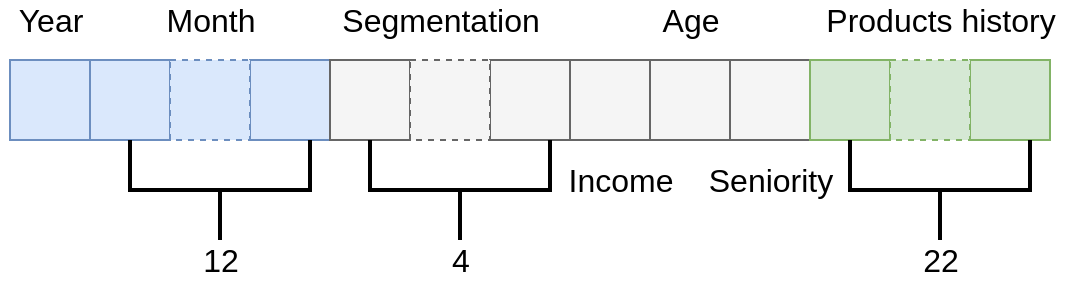 <mxfile version="13.9.6" type="device"><diagram id="w1hqAd_aWrk6tXzJT_X2" name="Page-1"><mxGraphModel dx="1038" dy="548" grid="1" gridSize="10" guides="1" tooltips="1" connect="1" arrows="1" fold="1" page="1" pageScale="1" pageWidth="850" pageHeight="1100" math="0" shadow="0"><root><mxCell id="0"/><mxCell id="1" parent="0"/><mxCell id="FrfveiK_yIXA5zRhPzFY-1" value="" style="rounded=0;whiteSpace=wrap;html=1;fillColor=#dae8fc;strokeColor=#6c8ebf;" vertex="1" parent="1"><mxGeometry x="40" y="200" width="40" height="40" as="geometry"/></mxCell><mxCell id="FrfveiK_yIXA5zRhPzFY-2" value="" style="rounded=0;whiteSpace=wrap;html=1;fillColor=#dae8fc;strokeColor=#6c8ebf;" vertex="1" parent="1"><mxGeometry x="80" y="200" width="40" height="40" as="geometry"/></mxCell><mxCell id="FrfveiK_yIXA5zRhPzFY-3" value="" style="rounded=0;whiteSpace=wrap;html=1;fillColor=#dae8fc;strokeColor=#6c8ebf;" vertex="1" parent="1"><mxGeometry x="160" y="200" width="40" height="40" as="geometry"/></mxCell><mxCell id="FrfveiK_yIXA5zRhPzFY-4" value="" style="rounded=0;whiteSpace=wrap;html=1;fillColor=#f5f5f5;strokeColor=#666666;fontColor=#333333;" vertex="1" parent="1"><mxGeometry x="200" y="200" width="40" height="40" as="geometry"/></mxCell><mxCell id="FrfveiK_yIXA5zRhPzFY-5" value="" style="rounded=0;whiteSpace=wrap;html=1;fillColor=#f5f5f5;strokeColor=#666666;fontColor=#333333;" vertex="1" parent="1"><mxGeometry x="280" y="200" width="40" height="40" as="geometry"/></mxCell><mxCell id="FrfveiK_yIXA5zRhPzFY-6" value="" style="rounded=0;whiteSpace=wrap;html=1;fillColor=#f5f5f5;strokeColor=#666666;fontColor=#333333;" vertex="1" parent="1"><mxGeometry x="400" y="200" width="40" height="40" as="geometry"/></mxCell><mxCell id="FrfveiK_yIXA5zRhPzFY-7" value="" style="rounded=0;whiteSpace=wrap;html=1;fillColor=#f5f5f5;strokeColor=#666666;fontColor=#333333;" vertex="1" parent="1"><mxGeometry x="360" y="200" width="40" height="40" as="geometry"/></mxCell><mxCell id="FrfveiK_yIXA5zRhPzFY-8" value="" style="rounded=0;whiteSpace=wrap;html=1;fillColor=#f5f5f5;strokeColor=#666666;fontColor=#333333;" vertex="1" parent="1"><mxGeometry x="320" y="200" width="40" height="40" as="geometry"/></mxCell><mxCell id="FrfveiK_yIXA5zRhPzFY-9" value="" style="rounded=0;whiteSpace=wrap;html=1;fillColor=#d5e8d4;strokeColor=#82b366;" vertex="1" parent="1"><mxGeometry x="520" y="200" width="40" height="40" as="geometry"/></mxCell><mxCell id="FrfveiK_yIXA5zRhPzFY-10" value="" style="rounded=0;whiteSpace=wrap;html=1;fillColor=#d5e8d4;strokeColor=#82b366;" vertex="1" parent="1"><mxGeometry x="440" y="200" width="40" height="40" as="geometry"/></mxCell><mxCell id="FrfveiK_yIXA5zRhPzFY-11" value="" style="strokeWidth=2;html=1;shape=mxgraph.flowchart.annotation_2;align=left;labelPosition=right;pointerEvents=1;rotation=-90;" vertex="1" parent="1"><mxGeometry x="120" y="220" width="50" height="90" as="geometry"/></mxCell><mxCell id="FrfveiK_yIXA5zRhPzFY-12" value="" style="strokeWidth=2;html=1;shape=mxgraph.flowchart.annotation_2;align=left;labelPosition=right;pointerEvents=1;rotation=-90;" vertex="1" parent="1"><mxGeometry x="240" y="220" width="50" height="90" as="geometry"/></mxCell><mxCell id="FrfveiK_yIXA5zRhPzFY-13" value="" style="strokeWidth=2;html=1;shape=mxgraph.flowchart.annotation_2;align=left;labelPosition=right;pointerEvents=1;rotation=-90;fontFamily=Helvetica;" vertex="1" parent="1"><mxGeometry x="480" y="220" width="50" height="90" as="geometry"/></mxCell><mxCell id="FrfveiK_yIXA5zRhPzFY-14" value="22" style="text;html=1;resizable=0;autosize=1;align=center;verticalAlign=middle;points=[];fillColor=none;strokeColor=none;rounded=0;fontFamily=Helvetica;fontSize=16;" vertex="1" parent="1"><mxGeometry x="490" y="290" width="30" height="20" as="geometry"/></mxCell><mxCell id="FrfveiK_yIXA5zRhPzFY-15" value="12" style="text;html=1;resizable=0;autosize=1;align=center;verticalAlign=middle;points=[];fillColor=none;strokeColor=none;rounded=0;fontFamily=Helvetica;fontSize=16;" vertex="1" parent="1"><mxGeometry x="130" y="290" width="30" height="20" as="geometry"/></mxCell><mxCell id="FrfveiK_yIXA5zRhPzFY-16" value="4" style="text;html=1;resizable=0;autosize=1;align=center;verticalAlign=middle;points=[];fillColor=none;strokeColor=none;rounded=0;fontFamily=Helvetica;fontSize=16;" vertex="1" parent="1"><mxGeometry x="255" y="290" width="20" height="20" as="geometry"/></mxCell><mxCell id="FrfveiK_yIXA5zRhPzFY-17" value="" style="rounded=0;whiteSpace=wrap;html=1;fillColor=#d5e8d4;strokeColor=#82b366;dashed=1;" vertex="1" parent="1"><mxGeometry x="480" y="200" width="40" height="40" as="geometry"/></mxCell><mxCell id="FrfveiK_yIXA5zRhPzFY-18" value="" style="rounded=0;whiteSpace=wrap;html=1;fillColor=#f5f5f5;strokeColor=#666666;fontColor=#333333;dashed=1;" vertex="1" parent="1"><mxGeometry x="240" y="200" width="40" height="40" as="geometry"/></mxCell><mxCell id="FrfveiK_yIXA5zRhPzFY-19" value="" style="rounded=0;whiteSpace=wrap;html=1;fillColor=#dae8fc;strokeColor=#6c8ebf;dashed=1;" vertex="1" parent="1"><mxGeometry x="120" y="200" width="40" height="40" as="geometry"/></mxCell><mxCell id="FrfveiK_yIXA5zRhPzFY-20" value="Products history" style="text;html=1;resizable=0;autosize=1;align=center;verticalAlign=middle;points=[];fillColor=none;strokeColor=none;rounded=0;dashed=1;fontFamily=Helvetica;fontSize=16;" vertex="1" parent="1"><mxGeometry x="440" y="170" width="130" height="20" as="geometry"/></mxCell><mxCell id="FrfveiK_yIXA5zRhPzFY-22" value="Segmentation" style="text;html=1;resizable=0;autosize=1;align=center;verticalAlign=middle;points=[];fillColor=none;strokeColor=none;rounded=0;dashed=1;fontFamily=Helvetica;fontSize=16;" vertex="1" parent="1"><mxGeometry x="200" y="170" width="110" height="20" as="geometry"/></mxCell><mxCell id="FrfveiK_yIXA5zRhPzFY-23" value="Month" style="text;html=1;resizable=0;autosize=1;align=center;verticalAlign=middle;points=[];fillColor=none;strokeColor=none;rounded=0;dashed=1;fontFamily=Helvetica;fontSize=16;" vertex="1" parent="1"><mxGeometry x="110" y="170" width="60" height="20" as="geometry"/></mxCell><mxCell id="FrfveiK_yIXA5zRhPzFY-24" value="Year" style="text;html=1;resizable=0;autosize=1;align=center;verticalAlign=middle;points=[];fillColor=none;strokeColor=none;rounded=0;dashed=1;fontFamily=Helvetica;fontSize=16;" vertex="1" parent="1"><mxGeometry x="35" y="170" width="50" height="20" as="geometry"/></mxCell><mxCell id="FrfveiK_yIXA5zRhPzFY-25" value="Age" style="text;html=1;resizable=0;autosize=1;align=center;verticalAlign=middle;points=[];fillColor=none;strokeColor=none;rounded=0;dashed=1;fontFamily=Helvetica;fontSize=16;" vertex="1" parent="1"><mxGeometry x="360" y="170" width="40" height="20" as="geometry"/></mxCell><mxCell id="FrfveiK_yIXA5zRhPzFY-26" value="Income" style="text;html=1;resizable=0;autosize=1;align=center;verticalAlign=middle;points=[];fillColor=none;strokeColor=none;rounded=0;dashed=1;fontFamily=Helvetica;fontSize=16;" vertex="1" parent="1"><mxGeometry x="310" y="250" width="70" height="20" as="geometry"/></mxCell><mxCell id="FrfveiK_yIXA5zRhPzFY-28" value="Seniority" style="text;html=1;resizable=0;autosize=1;align=center;verticalAlign=middle;points=[];fillColor=none;strokeColor=none;rounded=0;dashed=1;fontFamily=Helvetica;fontSize=16;" vertex="1" parent="1"><mxGeometry x="380" y="250" width="80" height="20" as="geometry"/></mxCell></root></mxGraphModel></diagram></mxfile>